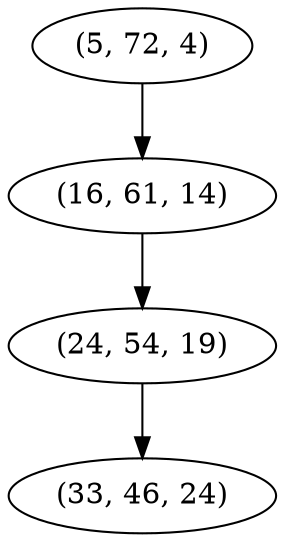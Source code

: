 digraph tree {
    "(5, 72, 4)";
    "(16, 61, 14)";
    "(24, 54, 19)";
    "(33, 46, 24)";
    "(5, 72, 4)" -> "(16, 61, 14)";
    "(16, 61, 14)" -> "(24, 54, 19)";
    "(24, 54, 19)" -> "(33, 46, 24)";
}
